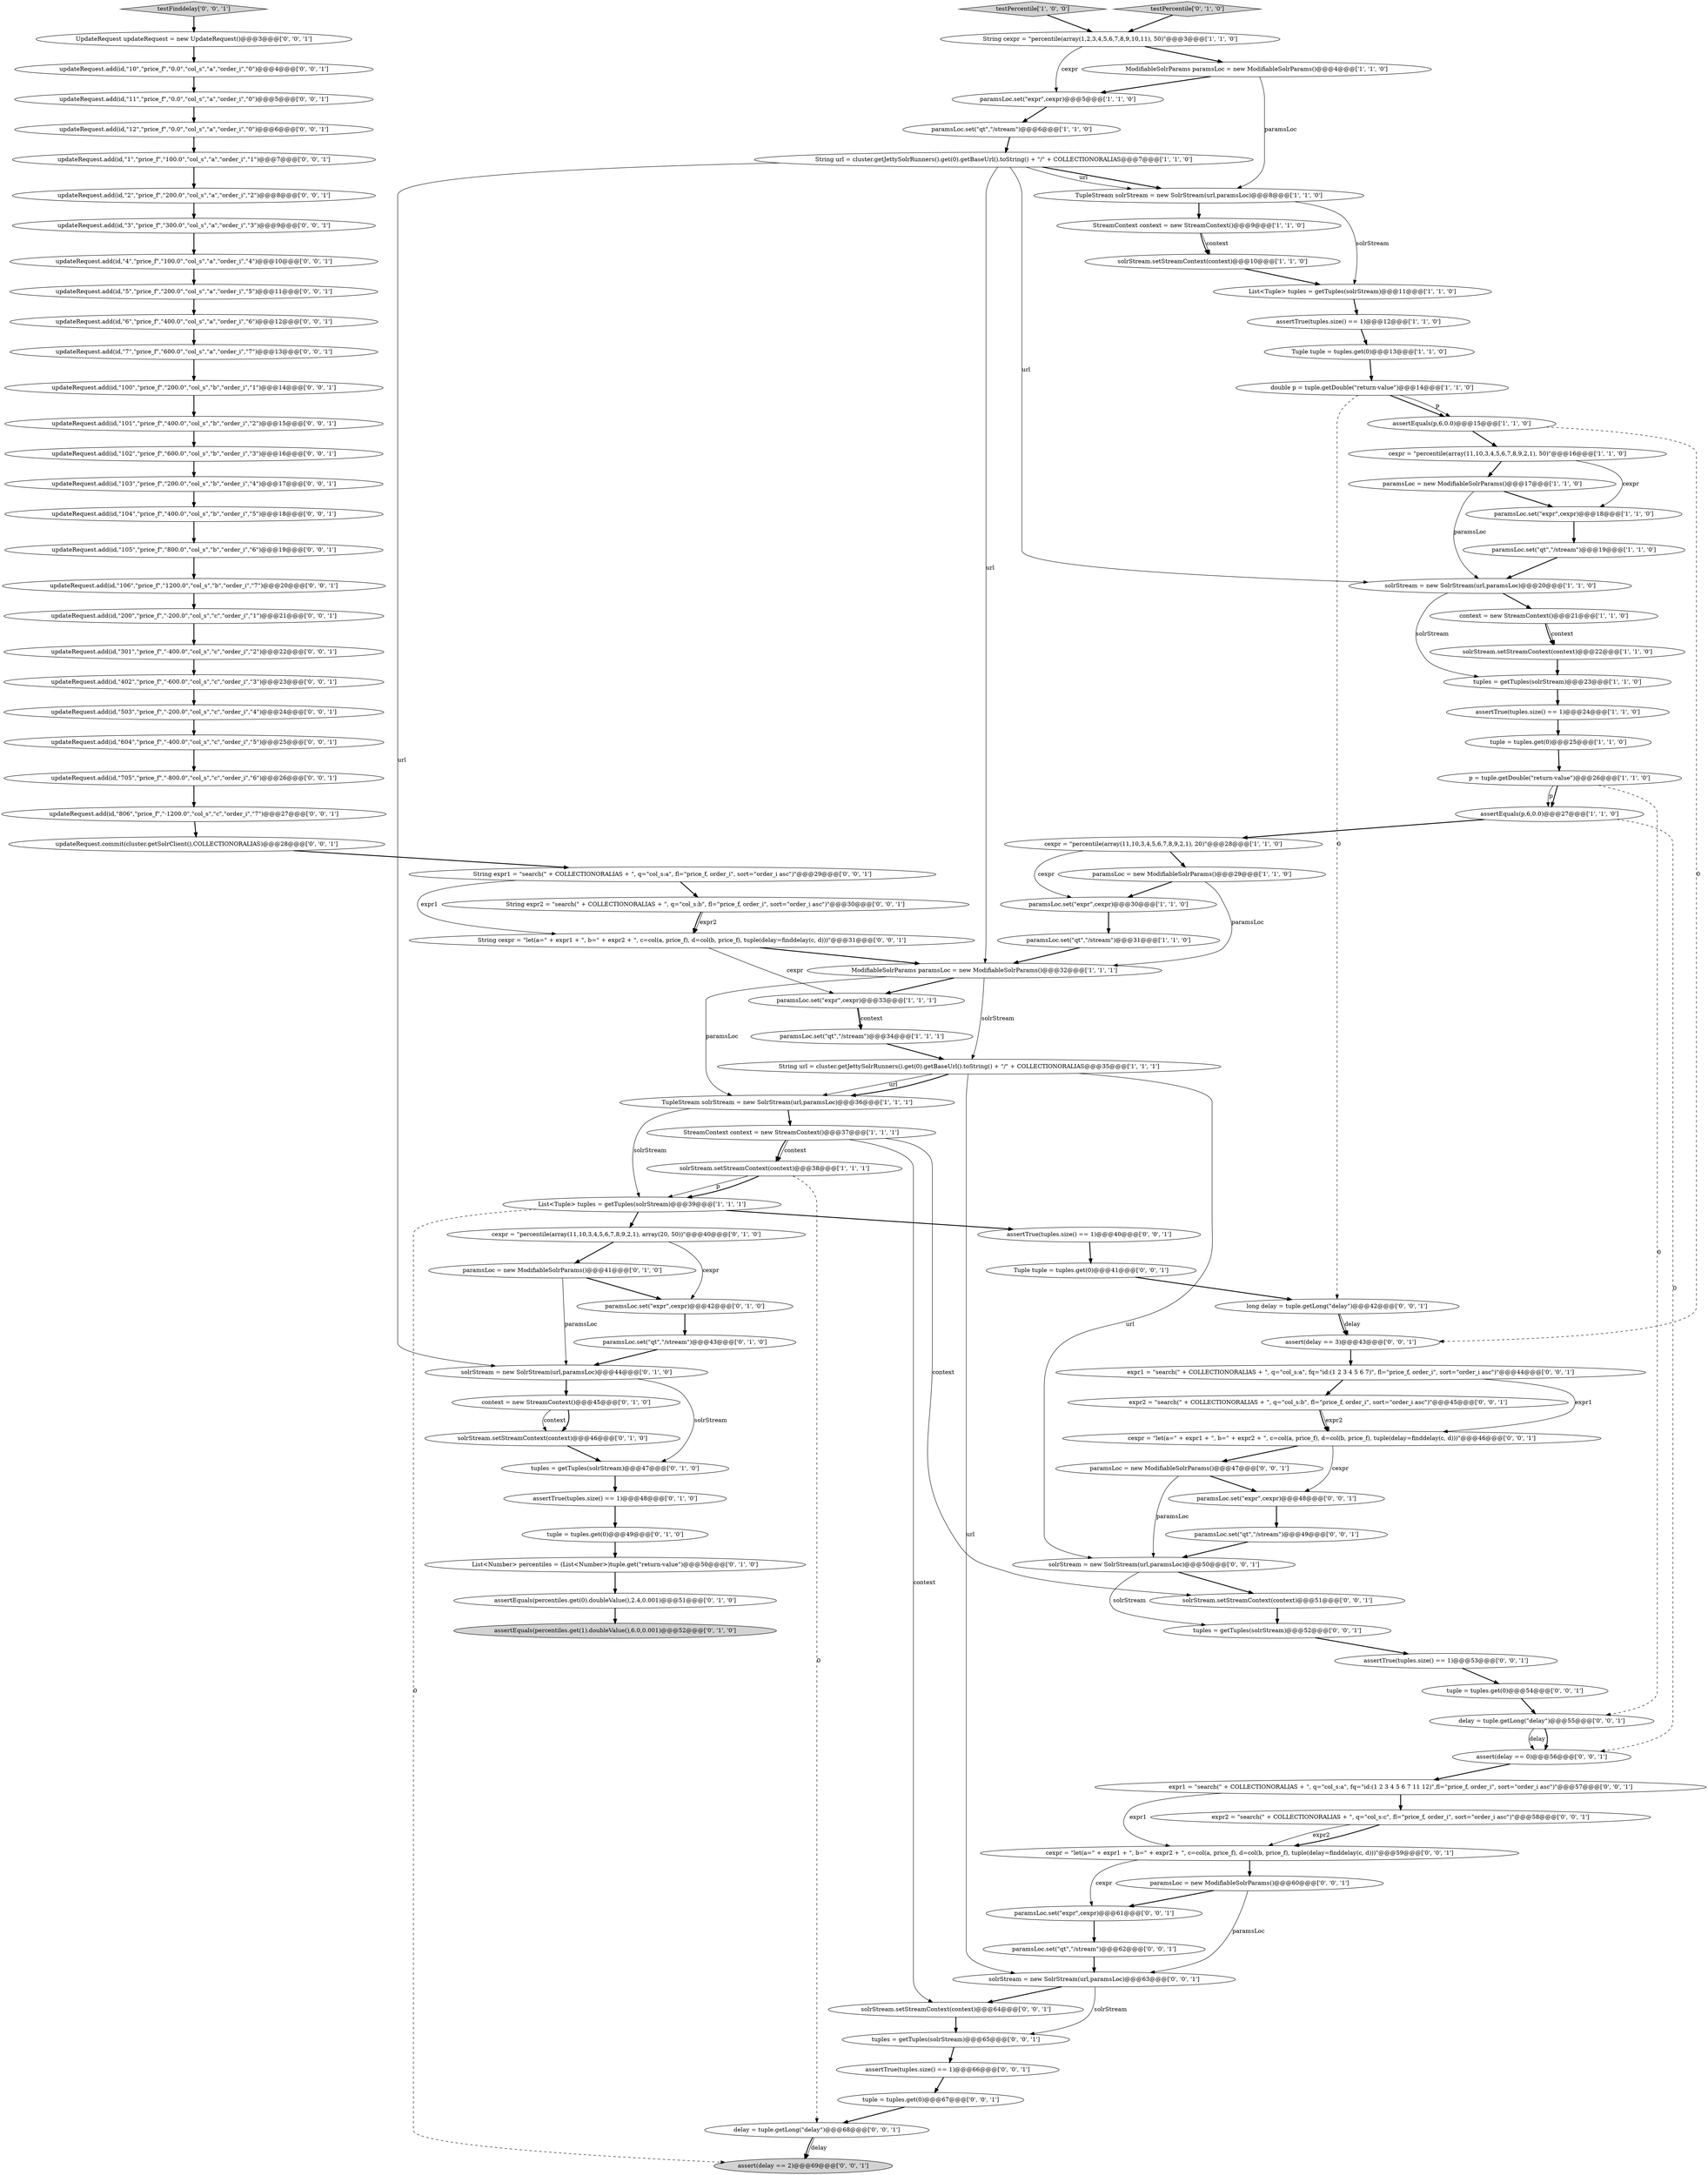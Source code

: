digraph {
76 [style = filled, label = "paramsLoc.set(\"qt\",\"/stream\")@@@49@@@['0', '0', '1']", fillcolor = white, shape = ellipse image = "AAA0AAABBB3BBB"];
36 [style = filled, label = "TupleStream solrStream = new SolrStream(url,paramsLoc)@@@36@@@['1', '1', '1']", fillcolor = white, shape = ellipse image = "AAA0AAABBB1BBB"];
34 [style = filled, label = "assertEquals(p,6,0.0)@@@27@@@['1', '1', '0']", fillcolor = white, shape = ellipse image = "AAA0AAABBB1BBB"];
96 [style = filled, label = "assert(delay == 3)@@@43@@@['0', '0', '1']", fillcolor = white, shape = ellipse image = "AAA0AAABBB3BBB"];
60 [style = filled, label = "updateRequest.add(id,\"503\",\"price_f\",\"-200.0\",\"col_s\",\"c\",\"order_i\",\"4\")@@@24@@@['0', '0', '1']", fillcolor = white, shape = ellipse image = "AAA0AAABBB3BBB"];
87 [style = filled, label = "updateRequest.add(id,\"1\",\"price_f\",\"100.0\",\"col_s\",\"a\",\"order_i\",\"1\")@@@7@@@['0', '0', '1']", fillcolor = white, shape = ellipse image = "AAA0AAABBB3BBB"];
19 [style = filled, label = "paramsLoc.set(\"expr\",cexpr)@@@5@@@['1', '1', '0']", fillcolor = white, shape = ellipse image = "AAA0AAABBB1BBB"];
52 [style = filled, label = "expr2 = \"search(\" + COLLECTIONORALIAS + \", q=\"col_s:c\", fl=\"price_f, order_i\", sort=\"order_i asc\")\"@@@58@@@['0', '0', '1']", fillcolor = white, shape = ellipse image = "AAA0AAABBB3BBB"];
15 [style = filled, label = "solrStream.setStreamContext(context)@@@22@@@['1', '1', '0']", fillcolor = white, shape = ellipse image = "AAA0AAABBB1BBB"];
45 [style = filled, label = "solrStream = new SolrStream(url,paramsLoc)@@@44@@@['0', '1', '0']", fillcolor = white, shape = ellipse image = "AAA1AAABBB2BBB"];
99 [style = filled, label = "paramsLoc = new ModifiableSolrParams()@@@47@@@['0', '0', '1']", fillcolor = white, shape = ellipse image = "AAA0AAABBB3BBB"];
12 [style = filled, label = "paramsLoc.set(\"qt\",\"/stream\")@@@19@@@['1', '1', '0']", fillcolor = white, shape = ellipse image = "AAA0AAABBB1BBB"];
102 [style = filled, label = "updateRequest.add(id,\"7\",\"price_f\",\"600.0\",\"col_s\",\"a\",\"order_i\",\"7\")@@@13@@@['0', '0', '1']", fillcolor = white, shape = ellipse image = "AAA0AAABBB3BBB"];
79 [style = filled, label = "updateRequest.add(id,\"11\",\"price_f\",\"0.0\",\"col_s\",\"a\",\"order_i\",\"0\")@@@5@@@['0', '0', '1']", fillcolor = white, shape = ellipse image = "AAA0AAABBB3BBB"];
5 [style = filled, label = "context = new StreamContext()@@@21@@@['1', '1', '0']", fillcolor = white, shape = ellipse image = "AAA0AAABBB1BBB"];
101 [style = filled, label = "expr1 = \"search(\" + COLLECTIONORALIAS + \", q=\"col_s:a\", fq=\"id:(1 2 3 4 5 6 7)\", fl=\"price_f, order_i\", sort=\"order_i asc\")\"@@@44@@@['0', '0', '1']", fillcolor = white, shape = ellipse image = "AAA0AAABBB3BBB"];
53 [style = filled, label = "updateRequest.add(id,\"104\",\"price_f\",\"400.0\",\"col_s\",\"b\",\"order_i\",\"5\")@@@18@@@['0', '0', '1']", fillcolor = white, shape = ellipse image = "AAA0AAABBB3BBB"];
84 [style = filled, label = "testFinddelay['0', '0', '1']", fillcolor = lightgray, shape = diamond image = "AAA0AAABBB3BBB"];
7 [style = filled, label = "paramsLoc.set(\"qt\",\"/stream\")@@@34@@@['1', '1', '1']", fillcolor = white, shape = ellipse image = "AAA0AAABBB1BBB"];
72 [style = filled, label = "expr2 = \"search(\" + COLLECTIONORALIAS + \", q=\"col_s:b\", fl=\"price_f, order_i\", sort=\"order_i asc\")\"@@@45@@@['0', '0', '1']", fillcolor = white, shape = ellipse image = "AAA0AAABBB3BBB"];
1 [style = filled, label = "paramsLoc.set(\"expr\",cexpr)@@@33@@@['1', '1', '1']", fillcolor = white, shape = ellipse image = "AAA0AAABBB1BBB"];
13 [style = filled, label = "solrStream.setStreamContext(context)@@@38@@@['1', '1', '1']", fillcolor = white, shape = ellipse image = "AAA0AAABBB1BBB"];
35 [style = filled, label = "String url = cluster.getJettySolrRunners().get(0).getBaseUrl().toString() + \"/\" + COLLECTIONORALIAS@@@35@@@['1', '1', '1']", fillcolor = white, shape = ellipse image = "AAA0AAABBB1BBB"];
106 [style = filled, label = "updateRequest.add(id,\"105\",\"price_f\",\"800.0\",\"col_s\",\"b\",\"order_i\",\"6\")@@@19@@@['0', '0', '1']", fillcolor = white, shape = ellipse image = "AAA0AAABBB3BBB"];
44 [style = filled, label = "List<Number> percentiles = (List<Number>)tuple.get(\"return-value\")@@@50@@@['0', '1', '0']", fillcolor = white, shape = ellipse image = "AAA1AAABBB2BBB"];
100 [style = filled, label = "solrStream = new SolrStream(url,paramsLoc)@@@63@@@['0', '0', '1']", fillcolor = white, shape = ellipse image = "AAA0AAABBB3BBB"];
21 [style = filled, label = "TupleStream solrStream = new SolrStream(url,paramsLoc)@@@8@@@['1', '1', '0']", fillcolor = white, shape = ellipse image = "AAA0AAABBB1BBB"];
39 [style = filled, label = "paramsLoc.set(\"expr\",cexpr)@@@42@@@['0', '1', '0']", fillcolor = white, shape = ellipse image = "AAA1AAABBB2BBB"];
98 [style = filled, label = "cexpr = \"let(a=\" + expr1 + \", b=\" + expr2 + \", c=col(a, price_f), d=col(b, price_f), tuple(delay=finddelay(c, d)))\"@@@46@@@['0', '0', '1']", fillcolor = white, shape = ellipse image = "AAA0AAABBB3BBB"];
103 [style = filled, label = "updateRequest.add(id,\"806\",\"price_f\",\"-1200.0\",\"col_s\",\"c\",\"order_i\",\"7\")@@@27@@@['0', '0', '1']", fillcolor = white, shape = ellipse image = "AAA0AAABBB3BBB"];
38 [style = filled, label = "assertEquals(percentiles.get(0).doubleValue(),2.4,0.001)@@@51@@@['0', '1', '0']", fillcolor = white, shape = ellipse image = "AAA1AAABBB2BBB"];
23 [style = filled, label = "List<Tuple> tuples = getTuples(solrStream)@@@11@@@['1', '1', '0']", fillcolor = white, shape = ellipse image = "AAA0AAABBB1BBB"];
31 [style = filled, label = "solrStream.setStreamContext(context)@@@10@@@['1', '1', '0']", fillcolor = white, shape = ellipse image = "AAA0AAABBB1BBB"];
59 [style = filled, label = "paramsLoc = new ModifiableSolrParams()@@@60@@@['0', '0', '1']", fillcolor = white, shape = ellipse image = "AAA0AAABBB3BBB"];
104 [style = filled, label = "expr1 = \"search(\" + COLLECTIONORALIAS + \", q=\"col_s:a\", fq=\"id:(1 2 3 4 5 6 7 11 12)\",fl=\"price_f, order_i\", sort=\"order_i asc\")\"@@@57@@@['0', '0', '1']", fillcolor = white, shape = ellipse image = "AAA0AAABBB3BBB"];
33 [style = filled, label = "solrStream = new SolrStream(url,paramsLoc)@@@20@@@['1', '1', '0']", fillcolor = white, shape = ellipse image = "AAA0AAABBB1BBB"];
108 [style = filled, label = "updateRequest.add(id,\"2\",\"price_f\",\"200.0\",\"col_s\",\"a\",\"order_i\",\"2\")@@@8@@@['0', '0', '1']", fillcolor = white, shape = ellipse image = "AAA0AAABBB3BBB"];
56 [style = filled, label = "assertTrue(tuples.size() == 1)@@@40@@@['0', '0', '1']", fillcolor = white, shape = ellipse image = "AAA0AAABBB3BBB"];
46 [style = filled, label = "cexpr = \"percentile(array(11,10,3,4,5,6,7,8,9,2,1), array(20, 50))\"@@@40@@@['0', '1', '0']", fillcolor = white, shape = ellipse image = "AAA1AAABBB2BBB"];
0 [style = filled, label = "ModifiableSolrParams paramsLoc = new ModifiableSolrParams()@@@4@@@['1', '1', '0']", fillcolor = white, shape = ellipse image = "AAA0AAABBB1BBB"];
4 [style = filled, label = "paramsLoc.set(\"qt\",\"/stream\")@@@31@@@['1', '1', '0']", fillcolor = white, shape = ellipse image = "AAA0AAABBB1BBB"];
26 [style = filled, label = "paramsLoc.set(\"expr\",cexpr)@@@18@@@['1', '1', '0']", fillcolor = white, shape = ellipse image = "AAA0AAABBB1BBB"];
37 [style = filled, label = "StreamContext context = new StreamContext()@@@37@@@['1', '1', '1']", fillcolor = white, shape = ellipse image = "AAA0AAABBB1BBB"];
48 [style = filled, label = "paramsLoc = new ModifiableSolrParams()@@@41@@@['0', '1', '0']", fillcolor = white, shape = ellipse image = "AAA1AAABBB2BBB"];
88 [style = filled, label = "updateRequest.add(id,\"200\",\"price_f\",\"-200.0\",\"col_s\",\"c\",\"order_i\",\"1\")@@@21@@@['0', '0', '1']", fillcolor = white, shape = ellipse image = "AAA0AAABBB3BBB"];
77 [style = filled, label = "updateRequest.add(id,\"5\",\"price_f\",\"200.0\",\"col_s\",\"a\",\"order_i\",\"5\")@@@11@@@['0', '0', '1']", fillcolor = white, shape = ellipse image = "AAA0AAABBB3BBB"];
16 [style = filled, label = "p = tuple.getDouble(\"return-value\")@@@26@@@['1', '1', '0']", fillcolor = white, shape = ellipse image = "AAA0AAABBB1BBB"];
94 [style = filled, label = "updateRequest.add(id,\"106\",\"price_f\",\"1200.0\",\"col_s\",\"b\",\"order_i\",\"7\")@@@20@@@['0', '0', '1']", fillcolor = white, shape = ellipse image = "AAA0AAABBB3BBB"];
50 [style = filled, label = "tuples = getTuples(solrStream)@@@47@@@['0', '1', '0']", fillcolor = white, shape = ellipse image = "AAA1AAABBB2BBB"];
83 [style = filled, label = "String cexpr = \"let(a=\" + expr1 + \", b=\" + expr2 + \", c=col(a, price_f), d=col(b, price_f), tuple(delay=finddelay(c, d)))\"@@@31@@@['0', '0', '1']", fillcolor = white, shape = ellipse image = "AAA0AAABBB3BBB"];
49 [style = filled, label = "context = new StreamContext()@@@45@@@['0', '1', '0']", fillcolor = white, shape = ellipse image = "AAA1AAABBB2BBB"];
110 [style = filled, label = "updateRequest.add(id,\"12\",\"price_f\",\"0.0\",\"col_s\",\"a\",\"order_i\",\"0\")@@@6@@@['0', '0', '1']", fillcolor = white, shape = ellipse image = "AAA0AAABBB3BBB"];
75 [style = filled, label = "UpdateRequest updateRequest = new UpdateRequest()@@@3@@@['0', '0', '1']", fillcolor = white, shape = ellipse image = "AAA0AAABBB3BBB"];
65 [style = filled, label = "delay = tuple.getLong(\"delay\")@@@68@@@['0', '0', '1']", fillcolor = white, shape = ellipse image = "AAA0AAABBB3BBB"];
61 [style = filled, label = "String expr2 = \"search(\" + COLLECTIONORALIAS + \", q=\"col_s:b\", fl=\"price_f, order_i\", sort=\"order_i asc\")\"@@@30@@@['0', '0', '1']", fillcolor = white, shape = ellipse image = "AAA0AAABBB3BBB"];
105 [style = filled, label = "assert(delay == 2)@@@69@@@['0', '0', '1']", fillcolor = lightgray, shape = ellipse image = "AAA0AAABBB3BBB"];
47 [style = filled, label = "assertEquals(percentiles.get(1).doubleValue(),6.0,0.001)@@@52@@@['0', '1', '0']", fillcolor = lightgray, shape = ellipse image = "AAA1AAABBB2BBB"];
18 [style = filled, label = "tuple = tuples.get(0)@@@25@@@['1', '1', '0']", fillcolor = white, shape = ellipse image = "AAA0AAABBB1BBB"];
92 [style = filled, label = "solrStream.setStreamContext(context)@@@51@@@['0', '0', '1']", fillcolor = white, shape = ellipse image = "AAA0AAABBB3BBB"];
68 [style = filled, label = "updateRequest.add(id,\"101\",\"price_f\",\"400.0\",\"col_s\",\"b\",\"order_i\",\"2\")@@@15@@@['0', '0', '1']", fillcolor = white, shape = ellipse image = "AAA0AAABBB3BBB"];
74 [style = filled, label = "updateRequest.add(id,\"4\",\"price_f\",\"100.0\",\"col_s\",\"a\",\"order_i\",\"4\")@@@10@@@['0', '0', '1']", fillcolor = white, shape = ellipse image = "AAA0AAABBB3BBB"];
109 [style = filled, label = "paramsLoc.set(\"expr\",cexpr)@@@61@@@['0', '0', '1']", fillcolor = white, shape = ellipse image = "AAA0AAABBB3BBB"];
66 [style = filled, label = "updateRequest.add(id,\"103\",\"price_f\",\"200.0\",\"col_s\",\"b\",\"order_i\",\"4\")@@@17@@@['0', '0', '1']", fillcolor = white, shape = ellipse image = "AAA0AAABBB3BBB"];
22 [style = filled, label = "List<Tuple> tuples = getTuples(solrStream)@@@39@@@['1', '1', '1']", fillcolor = white, shape = ellipse image = "AAA0AAABBB1BBB"];
73 [style = filled, label = "paramsLoc.set(\"qt\",\"/stream\")@@@62@@@['0', '0', '1']", fillcolor = white, shape = ellipse image = "AAA0AAABBB3BBB"];
24 [style = filled, label = "tuples = getTuples(solrStream)@@@23@@@['1', '1', '0']", fillcolor = white, shape = ellipse image = "AAA0AAABBB1BBB"];
3 [style = filled, label = "paramsLoc.set(\"expr\",cexpr)@@@30@@@['1', '1', '0']", fillcolor = white, shape = ellipse image = "AAA0AAABBB1BBB"];
8 [style = filled, label = "double p = tuple.getDouble(\"return-value\")@@@14@@@['1', '1', '0']", fillcolor = white, shape = ellipse image = "AAA0AAABBB1BBB"];
29 [style = filled, label = "ModifiableSolrParams paramsLoc = new ModifiableSolrParams()@@@32@@@['1', '1', '1']", fillcolor = white, shape = ellipse image = "AAA0AAABBB1BBB"];
97 [style = filled, label = "cexpr = \"let(a=\" + expr1 + \", b=\" + expr2 + \", c=col(a, price_f), d=col(b, price_f), tuple(delay=finddelay(c, d)))\"@@@59@@@['0', '0', '1']", fillcolor = white, shape = ellipse image = "AAA0AAABBB3BBB"];
54 [style = filled, label = "assert(delay == 0)@@@56@@@['0', '0', '1']", fillcolor = white, shape = ellipse image = "AAA0AAABBB3BBB"];
43 [style = filled, label = "testPercentile['0', '1', '0']", fillcolor = lightgray, shape = diamond image = "AAA0AAABBB2BBB"];
80 [style = filled, label = "updateRequest.add(id,\"6\",\"price_f\",\"400.0\",\"col_s\",\"a\",\"order_i\",\"6\")@@@12@@@['0', '0', '1']", fillcolor = white, shape = ellipse image = "AAA0AAABBB3BBB"];
85 [style = filled, label = "long delay = tuple.getLong(\"delay\")@@@42@@@['0', '0', '1']", fillcolor = white, shape = ellipse image = "AAA0AAABBB3BBB"];
95 [style = filled, label = "updateRequest.add(id,\"3\",\"price_f\",\"300.0\",\"col_s\",\"a\",\"order_i\",\"3\")@@@9@@@['0', '0', '1']", fillcolor = white, shape = ellipse image = "AAA0AAABBB3BBB"];
14 [style = filled, label = "cexpr = \"percentile(array(11,10,3,4,5,6,7,8,9,2,1), 20)\"@@@28@@@['1', '1', '0']", fillcolor = white, shape = ellipse image = "AAA0AAABBB1BBB"];
63 [style = filled, label = "solrStream = new SolrStream(url,paramsLoc)@@@50@@@['0', '0', '1']", fillcolor = white, shape = ellipse image = "AAA0AAABBB3BBB"];
6 [style = filled, label = "Tuple tuple = tuples.get(0)@@@13@@@['1', '1', '0']", fillcolor = white, shape = ellipse image = "AAA0AAABBB1BBB"];
55 [style = filled, label = "tuple = tuples.get(0)@@@67@@@['0', '0', '1']", fillcolor = white, shape = ellipse image = "AAA0AAABBB3BBB"];
89 [style = filled, label = "updateRequest.commit(cluster.getSolrClient(),COLLECTIONORALIAS)@@@28@@@['0', '0', '1']", fillcolor = white, shape = ellipse image = "AAA0AAABBB3BBB"];
42 [style = filled, label = "solrStream.setStreamContext(context)@@@46@@@['0', '1', '0']", fillcolor = white, shape = ellipse image = "AAA1AAABBB2BBB"];
20 [style = filled, label = "StreamContext context = new StreamContext()@@@9@@@['1', '1', '0']", fillcolor = white, shape = ellipse image = "AAA0AAABBB1BBB"];
111 [style = filled, label = "tuples = getTuples(solrStream)@@@52@@@['0', '0', '1']", fillcolor = white, shape = ellipse image = "AAA0AAABBB3BBB"];
78 [style = filled, label = "delay = tuple.getLong(\"delay\")@@@55@@@['0', '0', '1']", fillcolor = white, shape = ellipse image = "AAA0AAABBB3BBB"];
107 [style = filled, label = "String expr1 = \"search(\" + COLLECTIONORALIAS + \", q=\"col_s:a\", fl=\"price_f, order_i\", sort=\"order_i asc\")\"@@@29@@@['0', '0', '1']", fillcolor = white, shape = ellipse image = "AAA0AAABBB3BBB"];
9 [style = filled, label = "assertTrue(tuples.size() == 1)@@@24@@@['1', '1', '0']", fillcolor = white, shape = ellipse image = "AAA0AAABBB1BBB"];
17 [style = filled, label = "paramsLoc = new ModifiableSolrParams()@@@17@@@['1', '1', '0']", fillcolor = white, shape = ellipse image = "AAA0AAABBB1BBB"];
90 [style = filled, label = "solrStream.setStreamContext(context)@@@64@@@['0', '0', '1']", fillcolor = white, shape = ellipse image = "AAA0AAABBB3BBB"];
71 [style = filled, label = "updateRequest.add(id,\"705\",\"price_f\",\"-800.0\",\"col_s\",\"c\",\"order_i\",\"6\")@@@26@@@['0', '0', '1']", fillcolor = white, shape = ellipse image = "AAA0AAABBB3BBB"];
11 [style = filled, label = "assertTrue(tuples.size() == 1)@@@12@@@['1', '1', '0']", fillcolor = white, shape = ellipse image = "AAA0AAABBB1BBB"];
62 [style = filled, label = "updateRequest.add(id,\"102\",\"price_f\",\"600.0\",\"col_s\",\"b\",\"order_i\",\"3\")@@@16@@@['0', '0', '1']", fillcolor = white, shape = ellipse image = "AAA0AAABBB3BBB"];
69 [style = filled, label = "updateRequest.add(id,\"604\",\"price_f\",\"-400.0\",\"col_s\",\"c\",\"order_i\",\"5\")@@@25@@@['0', '0', '1']", fillcolor = white, shape = ellipse image = "AAA0AAABBB3BBB"];
27 [style = filled, label = "String cexpr = \"percentile(array(1,2,3,4,5,6,7,8,9,10,11), 50)\"@@@3@@@['1', '1', '0']", fillcolor = white, shape = ellipse image = "AAA0AAABBB1BBB"];
41 [style = filled, label = "paramsLoc.set(\"qt\",\"/stream\")@@@43@@@['0', '1', '0']", fillcolor = white, shape = ellipse image = "AAA1AAABBB2BBB"];
32 [style = filled, label = "assertEquals(p,6,0.0)@@@15@@@['1', '1', '0']", fillcolor = white, shape = ellipse image = "AAA0AAABBB1BBB"];
30 [style = filled, label = "testPercentile['1', '0', '0']", fillcolor = lightgray, shape = diamond image = "AAA0AAABBB1BBB"];
91 [style = filled, label = "updateRequest.add(id,\"100\",\"price_f\",\"200.0\",\"col_s\",\"b\",\"order_i\",\"1\")@@@14@@@['0', '0', '1']", fillcolor = white, shape = ellipse image = "AAA0AAABBB3BBB"];
86 [style = filled, label = "tuple = tuples.get(0)@@@54@@@['0', '0', '1']", fillcolor = white, shape = ellipse image = "AAA0AAABBB3BBB"];
64 [style = filled, label = "assertTrue(tuples.size() == 1)@@@66@@@['0', '0', '1']", fillcolor = white, shape = ellipse image = "AAA0AAABBB3BBB"];
93 [style = filled, label = "paramsLoc.set(\"expr\",cexpr)@@@48@@@['0', '0', '1']", fillcolor = white, shape = ellipse image = "AAA0AAABBB3BBB"];
28 [style = filled, label = "cexpr = \"percentile(array(11,10,3,4,5,6,7,8,9,2,1), 50)\"@@@16@@@['1', '1', '0']", fillcolor = white, shape = ellipse image = "AAA0AAABBB1BBB"];
57 [style = filled, label = "assertTrue(tuples.size() == 1)@@@53@@@['0', '0', '1']", fillcolor = white, shape = ellipse image = "AAA0AAABBB3BBB"];
67 [style = filled, label = "Tuple tuple = tuples.get(0)@@@41@@@['0', '0', '1']", fillcolor = white, shape = ellipse image = "AAA0AAABBB3BBB"];
2 [style = filled, label = "String url = cluster.getJettySolrRunners().get(0).getBaseUrl().toString() + \"/\" + COLLECTIONORALIAS@@@7@@@['1', '1', '0']", fillcolor = white, shape = ellipse image = "AAA0AAABBB1BBB"];
58 [style = filled, label = "updateRequest.add(id,\"10\",\"price_f\",\"0.0\",\"col_s\",\"a\",\"order_i\",\"0\")@@@4@@@['0', '0', '1']", fillcolor = white, shape = ellipse image = "AAA0AAABBB3BBB"];
25 [style = filled, label = "paramsLoc = new ModifiableSolrParams()@@@29@@@['1', '1', '0']", fillcolor = white, shape = ellipse image = "AAA0AAABBB1BBB"];
70 [style = filled, label = "updateRequest.add(id,\"402\",\"price_f\",\"-600.0\",\"col_s\",\"c\",\"order_i\",\"3\")@@@23@@@['0', '0', '1']", fillcolor = white, shape = ellipse image = "AAA0AAABBB3BBB"];
51 [style = filled, label = "tuple = tuples.get(0)@@@49@@@['0', '1', '0']", fillcolor = white, shape = ellipse image = "AAA1AAABBB2BBB"];
40 [style = filled, label = "assertTrue(tuples.size() == 1)@@@48@@@['0', '1', '0']", fillcolor = white, shape = ellipse image = "AAA1AAABBB2BBB"];
82 [style = filled, label = "tuples = getTuples(solrStream)@@@65@@@['0', '0', '1']", fillcolor = white, shape = ellipse image = "AAA0AAABBB3BBB"];
81 [style = filled, label = "updateRequest.add(id,\"301\",\"price_f\",\"-400.0\",\"col_s\",\"c\",\"order_i\",\"2\")@@@22@@@['0', '0', '1']", fillcolor = white, shape = ellipse image = "AAA0AAABBB3BBB"];
10 [style = filled, label = "paramsLoc.set(\"qt\",\"/stream\")@@@6@@@['1', '1', '0']", fillcolor = white, shape = ellipse image = "AAA0AAABBB1BBB"];
12->33 [style = bold, label=""];
83->29 [style = bold, label=""];
73->100 [style = bold, label=""];
25->3 [style = bold, label=""];
38->47 [style = bold, label=""];
58->79 [style = bold, label=""];
37->90 [style = solid, label="context"];
1->7 [style = solid, label="context"];
16->34 [style = bold, label=""];
62->66 [style = bold, label=""];
42->50 [style = bold, label=""];
6->8 [style = bold, label=""];
37->92 [style = solid, label="context"];
65->105 [style = solid, label="delay"];
59->109 [style = bold, label=""];
39->41 [style = bold, label=""];
30->27 [style = bold, label=""];
50->40 [style = bold, label=""];
59->100 [style = solid, label="paramsLoc"];
101->72 [style = bold, label=""];
99->93 [style = bold, label=""];
61->83 [style = bold, label=""];
32->28 [style = bold, label=""];
69->71 [style = bold, label=""];
77->80 [style = bold, label=""];
66->53 [style = bold, label=""];
60->69 [style = bold, label=""];
72->98 [style = solid, label="expr2"];
110->87 [style = bold, label=""];
82->64 [style = bold, label=""];
36->22 [style = solid, label="solrStream"];
34->54 [style = dashed, label="0"];
34->14 [style = bold, label=""];
107->61 [style = bold, label=""];
52->97 [style = bold, label=""];
35->36 [style = solid, label="url"];
32->96 [style = dashed, label="0"];
14->3 [style = solid, label="cexpr"];
67->85 [style = bold, label=""];
31->23 [style = bold, label=""];
25->29 [style = solid, label="paramsLoc"];
97->59 [style = bold, label=""];
41->45 [style = bold, label=""];
94->88 [style = bold, label=""];
40->51 [style = bold, label=""];
104->52 [style = bold, label=""];
20->31 [style = bold, label=""];
8->32 [style = bold, label=""];
78->54 [style = bold, label=""];
0->21 [style = solid, label="paramsLoc"];
0->19 [style = bold, label=""];
53->106 [style = bold, label=""];
108->95 [style = bold, label=""];
11->6 [style = bold, label=""];
76->63 [style = bold, label=""];
55->65 [style = bold, label=""];
37->13 [style = bold, label=""];
21->20 [style = bold, label=""];
75->58 [style = bold, label=""];
22->56 [style = bold, label=""];
103->89 [style = bold, label=""];
64->55 [style = bold, label=""];
61->83 [style = solid, label="expr2"];
35->36 [style = bold, label=""];
27->19 [style = solid, label="cexpr"];
45->50 [style = solid, label="solrStream"];
43->27 [style = bold, label=""];
96->101 [style = bold, label=""];
100->82 [style = solid, label="solrStream"];
26->12 [style = bold, label=""];
16->34 [style = solid, label="p"];
46->39 [style = solid, label="cexpr"];
35->63 [style = solid, label="url"];
20->31 [style = solid, label="context"];
29->1 [style = bold, label=""];
48->45 [style = solid, label="paramsLoc"];
7->35 [style = bold, label=""];
2->21 [style = bold, label=""];
84->75 [style = bold, label=""];
28->17 [style = bold, label=""];
8->85 [style = dashed, label="0"];
16->78 [style = dashed, label="0"];
33->5 [style = bold, label=""];
17->26 [style = bold, label=""];
106->94 [style = bold, label=""];
5->15 [style = solid, label="context"];
13->22 [style = solid, label="p"];
46->48 [style = bold, label=""];
72->98 [style = bold, label=""];
63->92 [style = bold, label=""];
92->111 [style = bold, label=""];
37->13 [style = solid, label="context"];
57->86 [style = bold, label=""];
13->65 [style = dashed, label="0"];
15->24 [style = bold, label=""];
29->35 [style = solid, label="solrStream"];
89->107 [style = bold, label=""];
87->108 [style = bold, label=""];
35->100 [style = solid, label="url"];
8->32 [style = solid, label="p"];
93->76 [style = bold, label=""];
63->111 [style = solid, label="solrStream"];
85->96 [style = solid, label="delay"];
102->91 [style = bold, label=""];
85->96 [style = bold, label=""];
79->110 [style = bold, label=""];
18->16 [style = bold, label=""];
2->21 [style = solid, label="url"];
49->42 [style = bold, label=""];
14->25 [style = bold, label=""];
24->9 [style = bold, label=""];
86->78 [style = bold, label=""];
1->7 [style = bold, label=""];
91->68 [style = bold, label=""];
111->57 [style = bold, label=""];
81->70 [style = bold, label=""];
21->23 [style = solid, label="solrStream"];
98->99 [style = bold, label=""];
80->102 [style = bold, label=""];
3->4 [style = bold, label=""];
33->24 [style = solid, label="solrStream"];
29->36 [style = solid, label="paramsLoc"];
95->74 [style = bold, label=""];
9->18 [style = bold, label=""];
107->83 [style = solid, label="expr1"];
28->26 [style = solid, label="cexpr"];
90->82 [style = bold, label=""];
88->81 [style = bold, label=""];
2->45 [style = solid, label="url"];
98->93 [style = solid, label="cexpr"];
83->1 [style = solid, label="cexpr"];
56->67 [style = bold, label=""];
19->10 [style = bold, label=""];
36->37 [style = bold, label=""];
10->2 [style = bold, label=""];
68->62 [style = bold, label=""];
51->44 [style = bold, label=""];
13->22 [style = bold, label=""];
27->0 [style = bold, label=""];
100->90 [style = bold, label=""];
104->97 [style = solid, label="expr1"];
23->11 [style = bold, label=""];
48->39 [style = bold, label=""];
22->46 [style = bold, label=""];
99->63 [style = solid, label="paramsLoc"];
97->109 [style = solid, label="cexpr"];
45->49 [style = bold, label=""];
70->60 [style = bold, label=""];
2->33 [style = solid, label="url"];
44->38 [style = bold, label=""];
101->98 [style = solid, label="expr1"];
2->29 [style = solid, label="url"];
78->54 [style = solid, label="delay"];
22->105 [style = dashed, label="0"];
17->33 [style = solid, label="paramsLoc"];
49->42 [style = solid, label="context"];
65->105 [style = bold, label=""];
74->77 [style = bold, label=""];
71->103 [style = bold, label=""];
52->97 [style = solid, label="expr2"];
4->29 [style = bold, label=""];
54->104 [style = bold, label=""];
109->73 [style = bold, label=""];
5->15 [style = bold, label=""];
}
